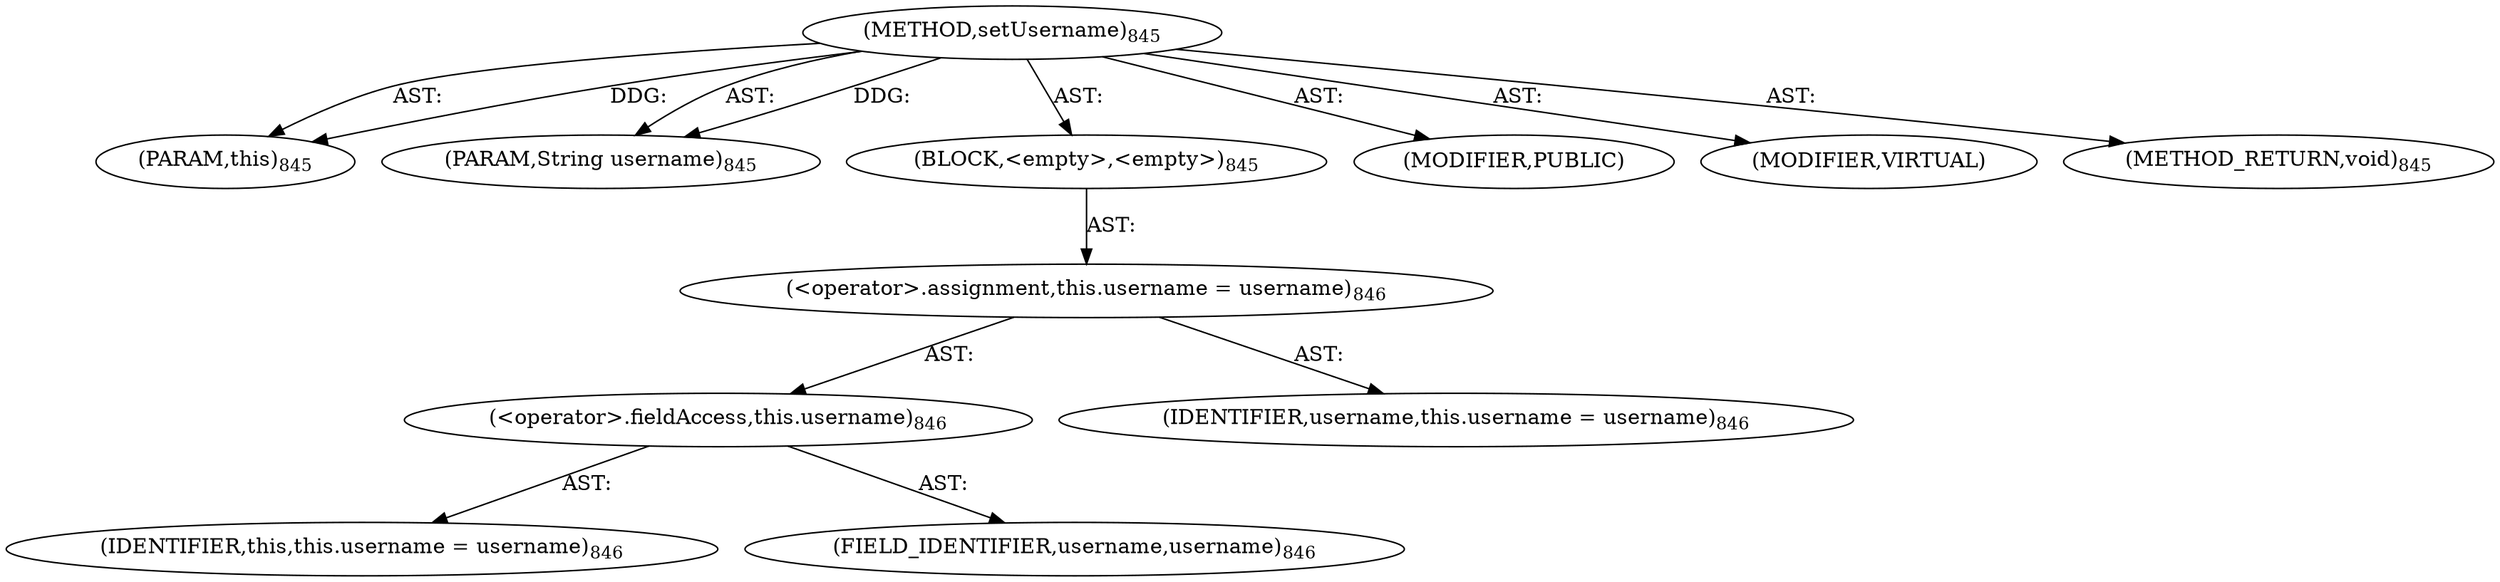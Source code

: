 digraph "setUsername" {  
"111669149721" [label = <(METHOD,setUsername)<SUB>845</SUB>> ]
"115964117007" [label = <(PARAM,this)<SUB>845</SUB>> ]
"115964117062" [label = <(PARAM,String username)<SUB>845</SUB>> ]
"25769803851" [label = <(BLOCK,&lt;empty&gt;,&lt;empty&gt;)<SUB>845</SUB>> ]
"30064771500" [label = <(&lt;operator&gt;.assignment,this.username = username)<SUB>846</SUB>> ]
"30064771501" [label = <(&lt;operator&gt;.fieldAccess,this.username)<SUB>846</SUB>> ]
"68719476813" [label = <(IDENTIFIER,this,this.username = username)<SUB>846</SUB>> ]
"55834574896" [label = <(FIELD_IDENTIFIER,username,username)<SUB>846</SUB>> ]
"68719477120" [label = <(IDENTIFIER,username,this.username = username)<SUB>846</SUB>> ]
"133143986249" [label = <(MODIFIER,PUBLIC)> ]
"133143986250" [label = <(MODIFIER,VIRTUAL)> ]
"128849018905" [label = <(METHOD_RETURN,void)<SUB>845</SUB>> ]
  "111669149721" -> "115964117007"  [ label = "AST: "] 
  "111669149721" -> "115964117062"  [ label = "AST: "] 
  "111669149721" -> "25769803851"  [ label = "AST: "] 
  "111669149721" -> "133143986249"  [ label = "AST: "] 
  "111669149721" -> "133143986250"  [ label = "AST: "] 
  "111669149721" -> "128849018905"  [ label = "AST: "] 
  "25769803851" -> "30064771500"  [ label = "AST: "] 
  "30064771500" -> "30064771501"  [ label = "AST: "] 
  "30064771500" -> "68719477120"  [ label = "AST: "] 
  "30064771501" -> "68719476813"  [ label = "AST: "] 
  "30064771501" -> "55834574896"  [ label = "AST: "] 
  "111669149721" -> "115964117007"  [ label = "DDG: "] 
  "111669149721" -> "115964117062"  [ label = "DDG: "] 
}
